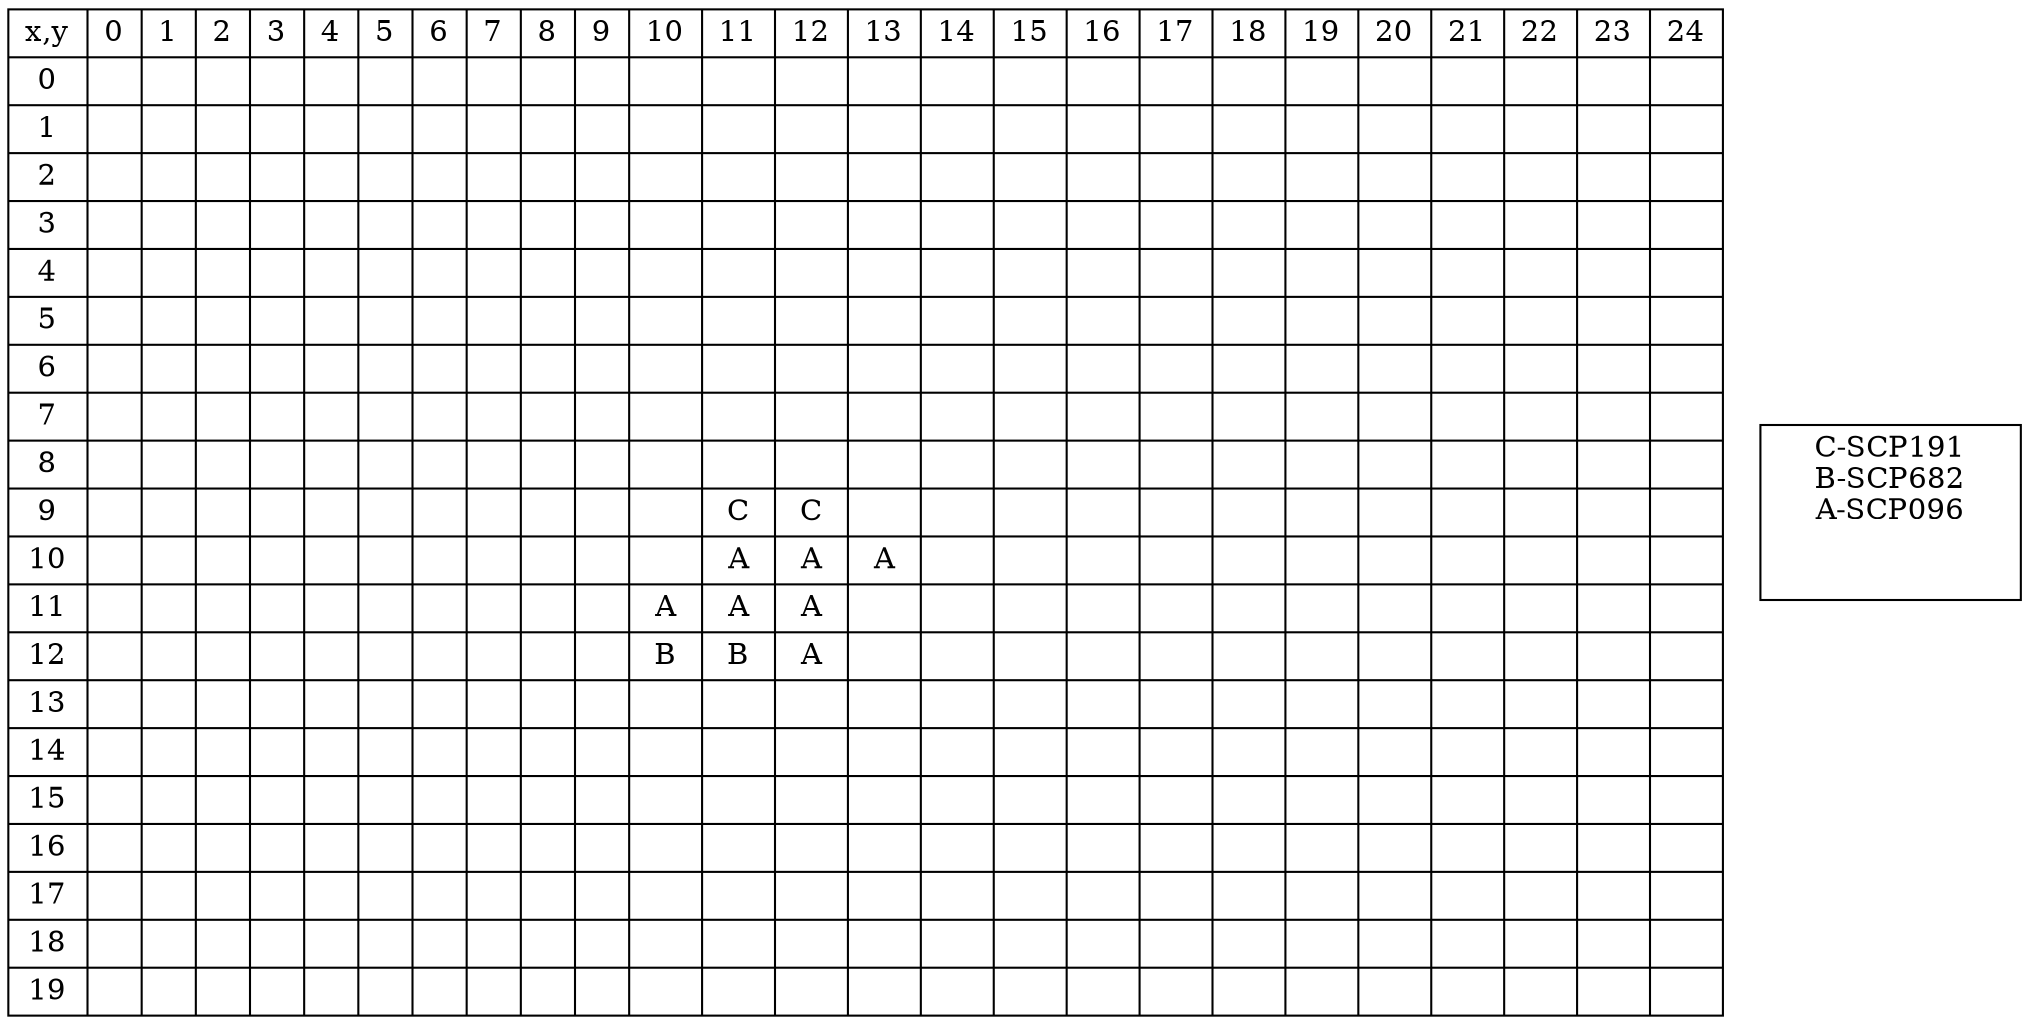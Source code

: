    digraph structs {
                node [shape=record];
                MATRIZ [
                    label="
                    

        {x,y|0|1|2|3|4|5|6|7|8|9|10|11|12|13|14|15|16|17|18|19}|{0||||||||||||||||||||}|{1||||||||||||||||||||}|{2||||||||||||||||||||}|{3||||||||||||||||||||}|{4||||||||||||||||||||}|{5||||||||||||||||||||}|{6||||||||||||||||||||}|{7||||||||||||||||||||}|{8||||||||||||||||||||}|{9||||||||||||||||||||}|{10||||||||||||A|B|||||||}|{11||||||||||C|A|A|B|||||||}|{12||||||||||C|A|A|A|||||||}|{13|||||||||||A|||||||||}|{14||||||||||||||||||||}|{15||||||||||||||||||||}|{16||||||||||||||||||||}|{17||||||||||||||||||||}|{18||||||||||||||||||||}|{19||||||||||||||||||||}|{20||||||||||||||||||||}|{21||||||||||||||||||||}|{22||||||||||||||||||||}|{23||||||||||||||||||||}|{24||||||||||||||||||||}
                        "];
        "C-SCP191
B-SCP682
A-SCP096

                        "}     
        